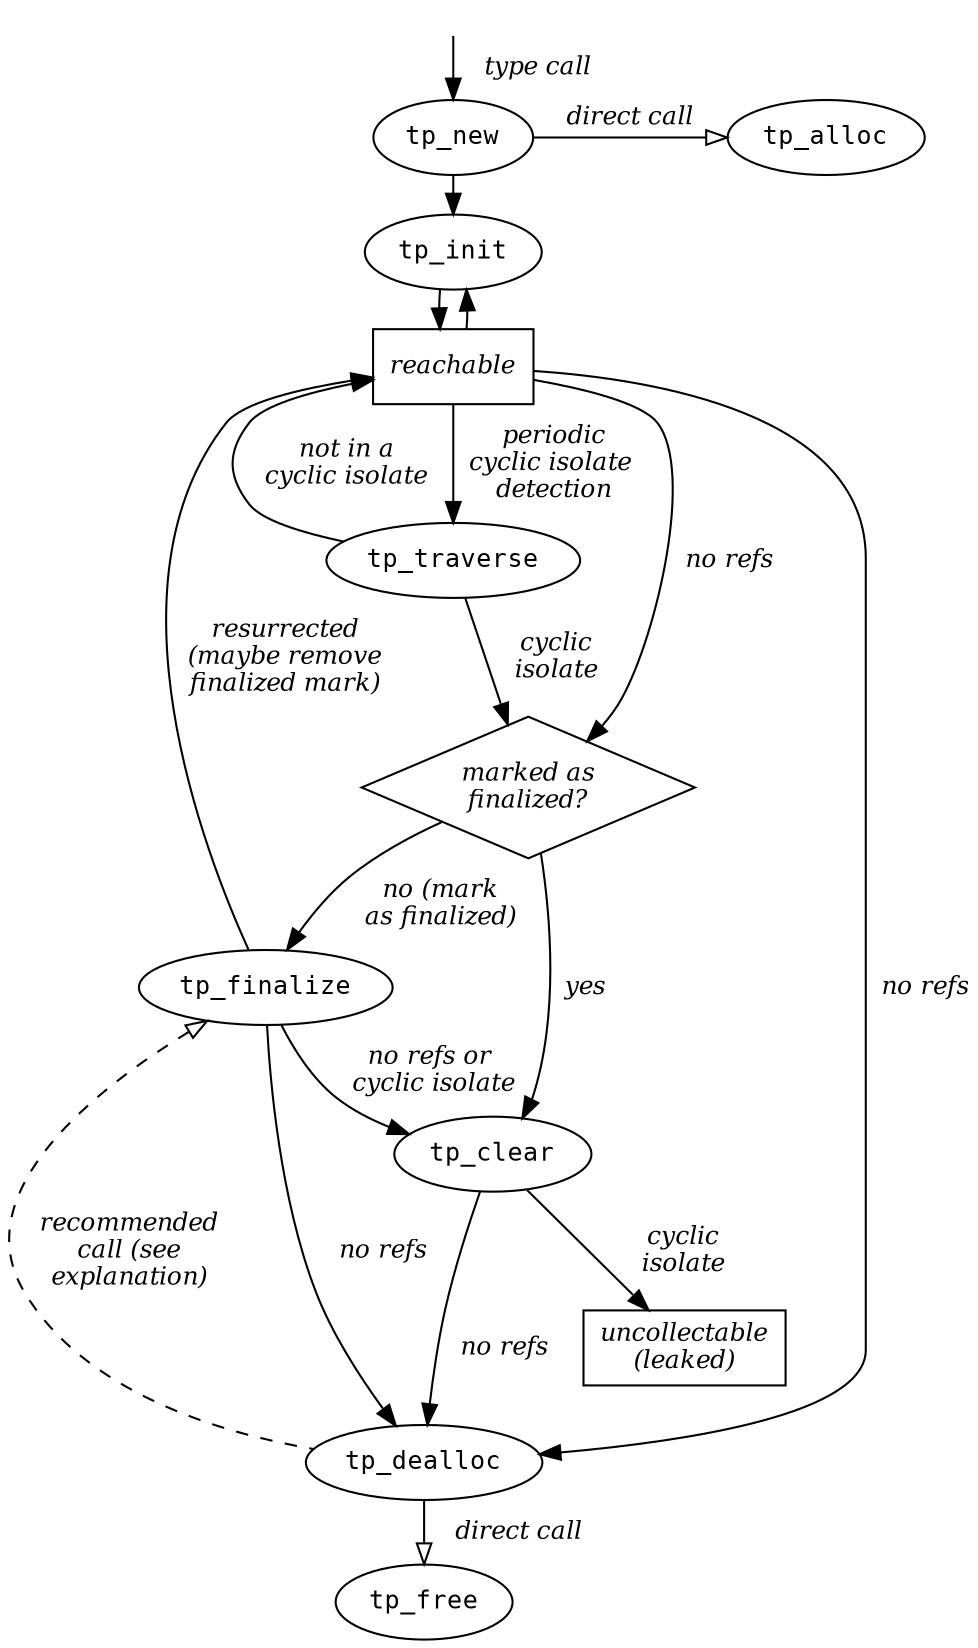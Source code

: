 digraph "Life Events" {
   graph [
     fontsize=12.0
     id="life_events_graph"
     layout="dot"
     ranksep=0.25
     stylesheet="lifecycle.dot.css"
   ]
   node [
     fontname="Courier"
     fontsize=12.0
   ]
   edge [
     fontname="Times-Italic"
     fontsize=12.0
   ]

   "start" [fontname="Times-Italic" shape=plain label=<  start  > style=invis]
   {
     rank="same"
     "tp_new" [href="typeobj.html#c.PyTypeObject.tp_new" target="_top"]
     "tp_alloc" [href="typeobj.html#c.PyTypeObject.tp_alloc" target="_top"]
   }
   "tp_init" [href="typeobj.html#c.PyTypeObject.tp_init" target="_top"]
   "reachable" [fontname="Times-Italic" shape=box]
   "tp_traverse" [
     href="typeobj.html#c.PyTypeObject.tp_traverse"
     target="_top"
   ]
   "finalized" [
     fontname="Times-Italic"
     label=<marked as<br/>finalized?>
     shape=diamond
   ]
   "tp_finalize" [
     href="typeobj.html#c.PyTypeObject.tp_finalize"
     ordering="in"
     target="_top"
   ]
   "tp_clear" [href="typeobj.html#c.PyTypeObject.tp_clear" target="_top"]
   "uncollectable" [
     fontname="Times-Italic"
     label=<uncollectable<br/>(leaked)>
     shape=box
   ]
   "tp_dealloc" [
     href="typeobj.html#c.PyTypeObject.tp_dealloc"
     ordering="in"
     target="_top"
   ]
   "tp_free" [href="typeobj.html#c.PyTypeObject.tp_free" target="_top"]

   "start" -> "tp_new" [label=<    type call  >]
   "tp_new" -> "tp_alloc" [label=<  direct call  > arrowhead=empty]
   "tp_new" -> "tp_init"
   "tp_init" -> "reachable"
   "reachable" -> "tp_traverse" [
     label=<  periodic  <br/>  cyclic isolate   <br/>  detection  >
   ]
   "reachable" -> "tp_init"
   "reachable" -> "tp_finalize" [
     dir="back"
     label=<  resurrected  <br/>  (maybe remove  <br/>  finalized mark)  >
   ]
   "tp_traverse" -> "reachable" [label=<  not in a  <br/>  cyclic isolate  >]
   "tp_traverse" -> "finalized" [label=<  cyclic  <br/>  isolate  >]
   "reachable" -> "finalized" [label=<  no refs  >]
   "finalized" -> "tp_finalize" [label=<  no (mark  <br/>  as finalized)  >]
   "finalized" -> "tp_clear" [label=<  yes  >]
   "tp_finalize" -> "tp_clear" [label=<  no refs or   <br/>  cyclic isolate  >]
   "tp_finalize" -> "tp_dealloc" [
     arrowtail=empty
     dir="back"
     href="lifecycle.html#c.PyObject_CallFinalizerFromDealloc"
     style=dashed
     label=<  recommended<br/>  call (see<br/>  explanation)>
     target="_top"
   ]
   "tp_finalize" -> "tp_dealloc" [label=<   no refs  >]
   "tp_clear" -> "tp_dealloc" [label=<  no refs  >]
   "tp_clear" -> "uncollectable" [label=<  cyclic  <br/>  isolate  >]
   "uncollectable" -> "tp_dealloc" [style=invis]
   "reachable" -> "tp_dealloc" [label=<  no refs>]
   "tp_dealloc" -> "tp_free" [label=<    direct call  > arrowhead=empty]
}
